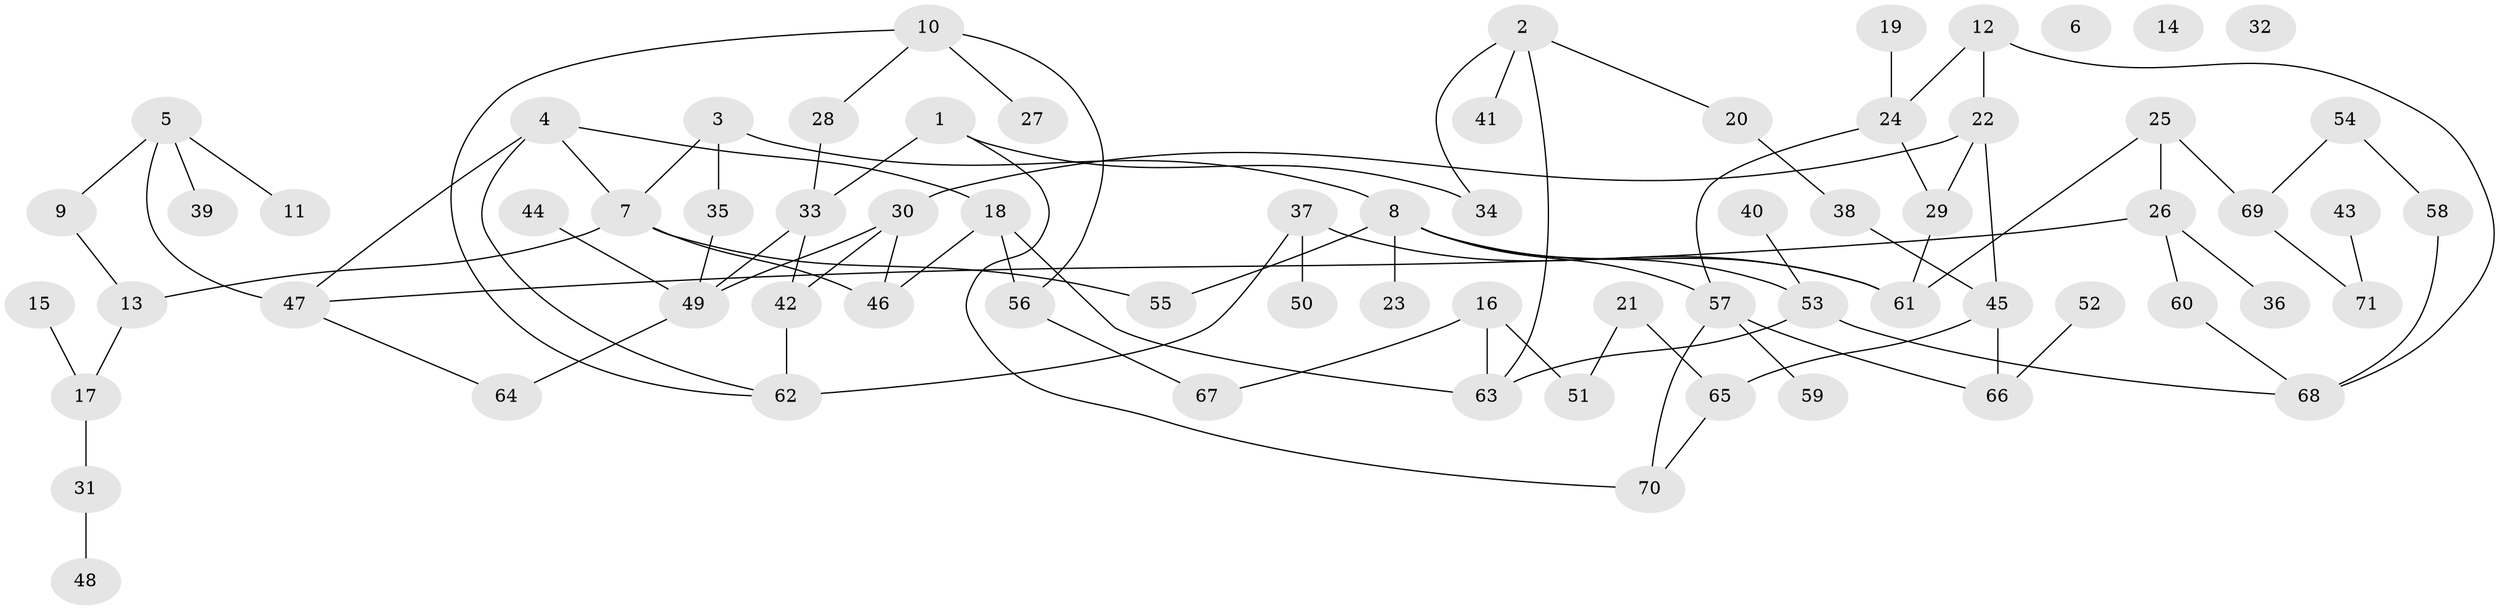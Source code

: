 // Generated by graph-tools (version 1.1) at 2025/33/03/09/25 02:33:38]
// undirected, 71 vertices, 92 edges
graph export_dot {
graph [start="1"]
  node [color=gray90,style=filled];
  1;
  2;
  3;
  4;
  5;
  6;
  7;
  8;
  9;
  10;
  11;
  12;
  13;
  14;
  15;
  16;
  17;
  18;
  19;
  20;
  21;
  22;
  23;
  24;
  25;
  26;
  27;
  28;
  29;
  30;
  31;
  32;
  33;
  34;
  35;
  36;
  37;
  38;
  39;
  40;
  41;
  42;
  43;
  44;
  45;
  46;
  47;
  48;
  49;
  50;
  51;
  52;
  53;
  54;
  55;
  56;
  57;
  58;
  59;
  60;
  61;
  62;
  63;
  64;
  65;
  66;
  67;
  68;
  69;
  70;
  71;
  1 -- 33;
  1 -- 34;
  1 -- 70;
  2 -- 20;
  2 -- 34;
  2 -- 41;
  2 -- 63;
  3 -- 7;
  3 -- 8;
  3 -- 35;
  4 -- 7;
  4 -- 18;
  4 -- 47;
  4 -- 62;
  5 -- 9;
  5 -- 11;
  5 -- 39;
  5 -- 47;
  7 -- 13;
  7 -- 46;
  7 -- 55;
  8 -- 23;
  8 -- 53;
  8 -- 55;
  8 -- 57;
  8 -- 61;
  9 -- 13;
  10 -- 27;
  10 -- 28;
  10 -- 56;
  10 -- 62;
  12 -- 22;
  12 -- 24;
  12 -- 68;
  13 -- 17;
  15 -- 17;
  16 -- 51;
  16 -- 63;
  16 -- 67;
  17 -- 31;
  18 -- 46;
  18 -- 56;
  18 -- 63;
  19 -- 24;
  20 -- 38;
  21 -- 51;
  21 -- 65;
  22 -- 29;
  22 -- 30;
  22 -- 45;
  24 -- 29;
  24 -- 57;
  25 -- 26;
  25 -- 61;
  25 -- 69;
  26 -- 36;
  26 -- 47;
  26 -- 60;
  28 -- 33;
  29 -- 61;
  30 -- 42;
  30 -- 46;
  30 -- 49;
  31 -- 48;
  33 -- 42;
  33 -- 49;
  35 -- 49;
  37 -- 50;
  37 -- 61;
  37 -- 62;
  38 -- 45;
  40 -- 53;
  42 -- 62;
  43 -- 71;
  44 -- 49;
  45 -- 65;
  45 -- 66;
  47 -- 64;
  49 -- 64;
  52 -- 66;
  53 -- 63;
  53 -- 68;
  54 -- 58;
  54 -- 69;
  56 -- 67;
  57 -- 59;
  57 -- 66;
  57 -- 70;
  58 -- 68;
  60 -- 68;
  65 -- 70;
  69 -- 71;
}
